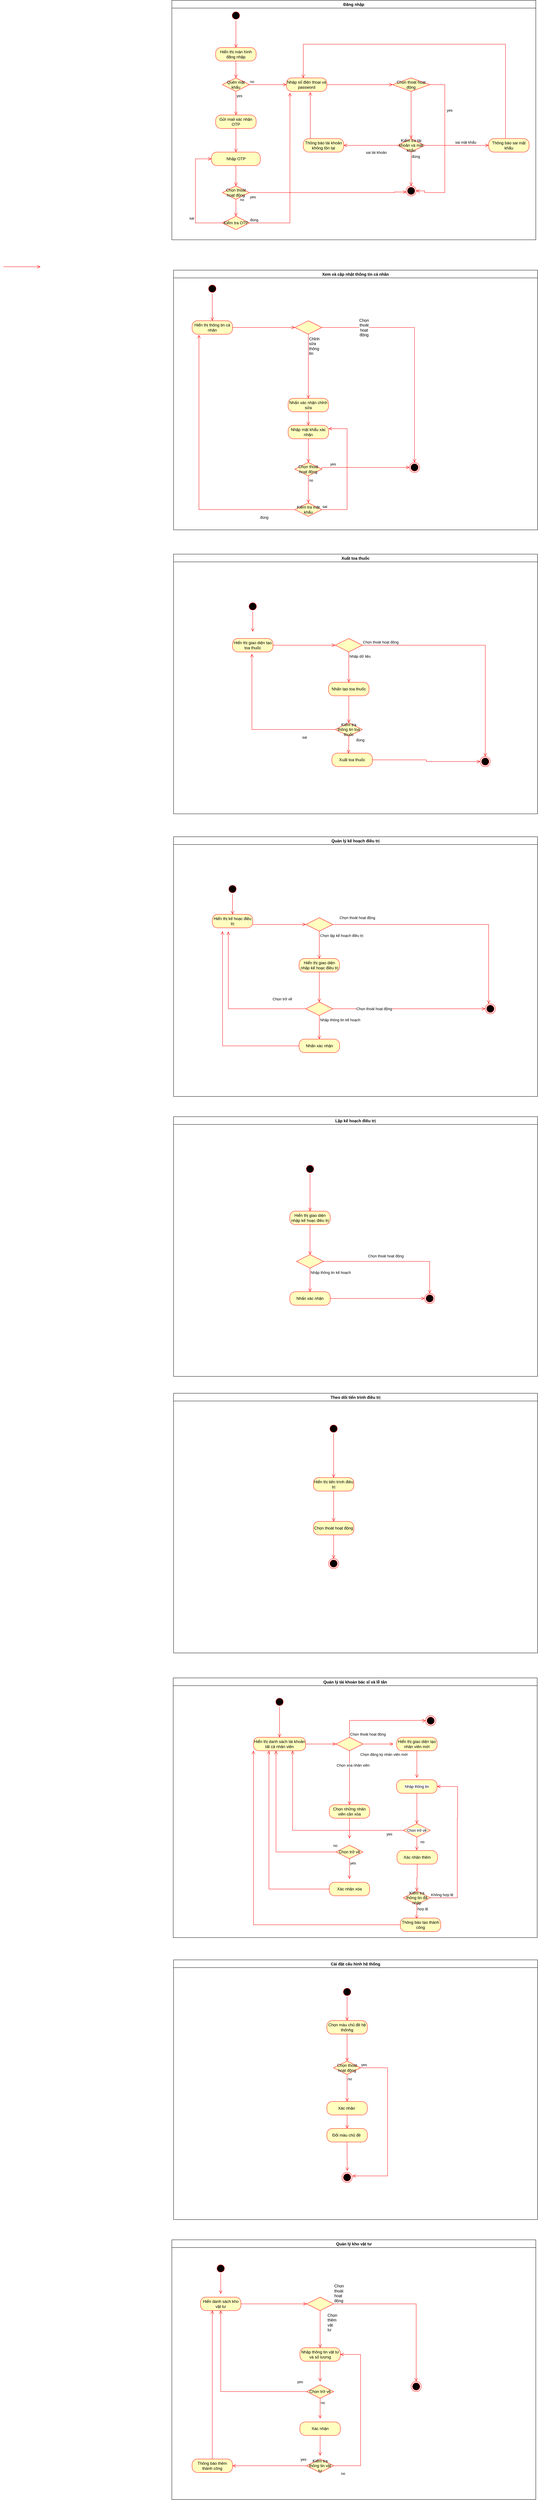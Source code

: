 <mxfile version="24.2.3" type="device">
  <diagram name="Page-1" id="e7e014a7-5840-1c2e-5031-d8a46d1fe8dd">
    <mxGraphModel dx="2782" dy="653" grid="1" gridSize="10" guides="1" tooltips="1" connect="1" arrows="1" fold="1" page="1" pageScale="1" pageWidth="1169" pageHeight="826" background="none" math="0" shadow="0">
      <root>
        <mxCell id="0" />
        <mxCell id="1" parent="0" />
        <mxCell id="_aBr4TCBCloAZOguEiub-41" value="" style="ellipse;html=1;shape=startState;fillColor=#000000;strokeColor=#ff0000;" parent="1" vertex="1">
          <mxGeometry x="215" y="40" width="30" height="30" as="geometry" />
        </mxCell>
        <mxCell id="_aBr4TCBCloAZOguEiub-42" value="" style="edgeStyle=orthogonalEdgeStyle;html=1;verticalAlign=bottom;endArrow=open;endSize=8;strokeColor=#ff0000;rounded=0;entryX=0.5;entryY=0;entryDx=0;entryDy=0;" parent="1" source="_aBr4TCBCloAZOguEiub-41" target="_aBr4TCBCloAZOguEiub-43" edge="1">
          <mxGeometry relative="1" as="geometry">
            <mxPoint x="235" y="130" as="targetPoint" />
          </mxGeometry>
        </mxCell>
        <mxCell id="_aBr4TCBCloAZOguEiub-43" value="Hiển thị màn hình đăng nhập" style="rounded=1;whiteSpace=wrap;html=1;arcSize=40;fontColor=#000000;fillColor=#ffffc0;strokeColor=#ff0000;" parent="1" vertex="1">
          <mxGeometry x="170" y="150" width="120" height="40" as="geometry" />
        </mxCell>
        <mxCell id="_aBr4TCBCloAZOguEiub-44" value="" style="edgeStyle=orthogonalEdgeStyle;html=1;verticalAlign=bottom;endArrow=open;endSize=8;strokeColor=#ff0000;rounded=0;entryX=0.5;entryY=0;entryDx=0;entryDy=0;" parent="1" source="_aBr4TCBCloAZOguEiub-43" target="_aBr4TCBCloAZOguEiub-47" edge="1">
          <mxGeometry relative="1" as="geometry">
            <mxPoint x="235" y="230" as="targetPoint" />
            <Array as="points">
              <mxPoint x="230" y="200" />
              <mxPoint x="230" y="200" />
            </Array>
          </mxGeometry>
        </mxCell>
        <mxCell id="_aBr4TCBCloAZOguEiub-47" value="Quên mật khẩu" style="rhombus;whiteSpace=wrap;html=1;fontColor=#000000;fillColor=#ffffc0;strokeColor=#ff0000;" parent="1" vertex="1">
          <mxGeometry x="190" y="240" width="80" height="40" as="geometry" />
        </mxCell>
        <mxCell id="_aBr4TCBCloAZOguEiub-48" value="no" style="edgeStyle=orthogonalEdgeStyle;html=1;align=left;verticalAlign=bottom;endArrow=open;endSize=8;strokeColor=#ff0000;rounded=0;entryX=0;entryY=0.5;entryDx=0;entryDy=0;" parent="1" source="_aBr4TCBCloAZOguEiub-47" target="_aBr4TCBCloAZOguEiub-50" edge="1">
          <mxGeometry x="-1" relative="1" as="geometry">
            <mxPoint x="540" y="140" as="targetPoint" />
          </mxGeometry>
        </mxCell>
        <mxCell id="_aBr4TCBCloAZOguEiub-49" value="yes" style="edgeStyle=orthogonalEdgeStyle;html=1;align=left;verticalAlign=top;endArrow=open;endSize=8;strokeColor=#ff0000;rounded=0;entryX=0.5;entryY=0;entryDx=0;entryDy=0;" parent="1" source="_aBr4TCBCloAZOguEiub-47" target="_aBr4TCBCloAZOguEiub-67" edge="1">
          <mxGeometry x="-1" relative="1" as="geometry">
            <mxPoint x="270" y="340" as="targetPoint" />
            <Array as="points">
              <mxPoint x="230" y="290" />
              <mxPoint x="230" y="290" />
            </Array>
          </mxGeometry>
        </mxCell>
        <mxCell id="_aBr4TCBCloAZOguEiub-50" value="Nhập số điện thoại và password" style="rounded=1;whiteSpace=wrap;html=1;arcSize=40;fontColor=#000000;fillColor=#ffffc0;strokeColor=#ff0000;" parent="1" vertex="1">
          <mxGeometry x="380" y="240" width="120" height="40" as="geometry" />
        </mxCell>
        <mxCell id="_aBr4TCBCloAZOguEiub-51" value="" style="edgeStyle=orthogonalEdgeStyle;html=1;verticalAlign=bottom;endArrow=open;endSize=8;strokeColor=#ff0000;rounded=0;entryX=0;entryY=0.5;entryDx=0;entryDy=0;" parent="1" source="_aBr4TCBCloAZOguEiub-50" target="DX3LvvkgT67JNisJFuMu-24" edge="1">
          <mxGeometry relative="1" as="geometry">
            <mxPoint x="739.24" y="270" as="targetPoint" />
            <Array as="points">
              <mxPoint x="670" y="260" />
              <mxPoint x="670" y="260" />
            </Array>
          </mxGeometry>
        </mxCell>
        <mxCell id="_aBr4TCBCloAZOguEiub-54" value="Kiểm tra tài khoản và mật khẩu" style="rhombus;whiteSpace=wrap;html=1;fontColor=#000000;fillColor=#ffffc0;strokeColor=#ff0000;" parent="1" vertex="1">
          <mxGeometry x="710" y="420" width="80" height="40" as="geometry" />
        </mxCell>
        <mxCell id="_aBr4TCBCloAZOguEiub-56" value="đúng" style="edgeStyle=orthogonalEdgeStyle;html=1;align=left;verticalAlign=top;endArrow=open;endSize=8;strokeColor=#ff0000;rounded=0;entryX=0.5;entryY=0;entryDx=0;entryDy=0;" parent="1" source="_aBr4TCBCloAZOguEiub-54" target="_aBr4TCBCloAZOguEiub-57" edge="1">
          <mxGeometry x="-1" relative="1" as="geometry">
            <mxPoint x="945" y="530" as="targetPoint" />
          </mxGeometry>
        </mxCell>
        <mxCell id="_aBr4TCBCloAZOguEiub-57" value="" style="ellipse;html=1;shape=endState;fillColor=#000000;strokeColor=#ff0000;" parent="1" vertex="1">
          <mxGeometry x="735" y="560" width="30" height="30" as="geometry" />
        </mxCell>
        <mxCell id="_aBr4TCBCloAZOguEiub-58" value="Thông báo sai mật khẩu" style="rounded=1;whiteSpace=wrap;html=1;arcSize=40;fontColor=#000000;fillColor=#ffffc0;strokeColor=#ff0000;" parent="1" vertex="1">
          <mxGeometry x="980" y="420" width="120" height="40" as="geometry" />
        </mxCell>
        <mxCell id="_aBr4TCBCloAZOguEiub-59" value="" style="edgeStyle=orthogonalEdgeStyle;html=1;verticalAlign=bottom;endArrow=open;endSize=8;strokeColor=#ff0000;rounded=0;exitX=0.5;exitY=0;exitDx=0;exitDy=0;" parent="1" source="_aBr4TCBCloAZOguEiub-58" edge="1">
          <mxGeometry relative="1" as="geometry">
            <mxPoint x="430" y="240" as="targetPoint" />
            <mxPoint x="970" y="420" as="sourcePoint" />
            <Array as="points">
              <mxPoint x="1030" y="420" />
              <mxPoint x="1030" y="140" />
              <mxPoint x="430" y="140" />
            </Array>
          </mxGeometry>
        </mxCell>
        <mxCell id="_aBr4TCBCloAZOguEiub-60" value="Thông báo tài khoản không tồn tại" style="rounded=1;whiteSpace=wrap;html=1;arcSize=40;fontColor=#000000;fillColor=#ffffc0;strokeColor=#ff0000;" parent="1" vertex="1">
          <mxGeometry x="430" y="420" width="120" height="40" as="geometry" />
        </mxCell>
        <mxCell id="_aBr4TCBCloAZOguEiub-61" value="" style="edgeStyle=orthogonalEdgeStyle;html=1;verticalAlign=bottom;endArrow=open;endSize=8;strokeColor=#ff0000;rounded=0;exitX=0.5;exitY=0;exitDx=0;exitDy=0;entryX=0.59;entryY=1.056;entryDx=0;entryDy=0;entryPerimeter=0;" parent="1" source="_aBr4TCBCloAZOguEiub-60" target="_aBr4TCBCloAZOguEiub-50" edge="1">
          <mxGeometry relative="1" as="geometry">
            <mxPoint x="450" y="320" as="targetPoint" />
            <mxPoint x="480" y="390" as="sourcePoint" />
            <Array as="points">
              <mxPoint x="451" y="420" />
            </Array>
          </mxGeometry>
        </mxCell>
        <mxCell id="_aBr4TCBCloAZOguEiub-64" value="sai tài khoản" style="edgeStyle=orthogonalEdgeStyle;html=1;align=left;verticalAlign=bottom;endArrow=open;endSize=8;strokeColor=#ff0000;rounded=0;fillColor=none;exitX=0;exitY=0.5;exitDx=0;exitDy=0;" parent="1" source="_aBr4TCBCloAZOguEiub-54" edge="1">
          <mxGeometry x="0.2" y="30" relative="1" as="geometry">
            <mxPoint x="550" y="440" as="targetPoint" />
            <mxPoint x="129.5" y="410" as="sourcePoint" />
            <mxPoint as="offset" />
            <Array as="points">
              <mxPoint x="550" y="440" />
            </Array>
          </mxGeometry>
        </mxCell>
        <mxCell id="_aBr4TCBCloAZOguEiub-67" value="Gửi mail xác nhận OTP" style="rounded=1;whiteSpace=wrap;html=1;arcSize=40;fontColor=#000000;fillColor=#ffffc0;strokeColor=#ff0000;" parent="1" vertex="1">
          <mxGeometry x="170" y="350" width="120" height="40" as="geometry" />
        </mxCell>
        <mxCell id="_aBr4TCBCloAZOguEiub-68" value="" style="edgeStyle=orthogonalEdgeStyle;html=1;verticalAlign=bottom;endArrow=open;endSize=8;strokeColor=#ff0000;rounded=0;entryX=0.5;entryY=0;entryDx=0;entryDy=0;" parent="1" source="_aBr4TCBCloAZOguEiub-67" target="_aBr4TCBCloAZOguEiub-82" edge="1">
          <mxGeometry relative="1" as="geometry">
            <mxPoint x="255" y="460" as="targetPoint" />
            <Array as="points" />
          </mxGeometry>
        </mxCell>
        <mxCell id="_aBr4TCBCloAZOguEiub-75" value="Kiểm tra OTP" style="rhombus;whiteSpace=wrap;html=1;fontColor=#000000;fillColor=#ffffc0;strokeColor=#ff0000;" parent="1" vertex="1">
          <mxGeometry x="190" y="650" width="80" height="40" as="geometry" />
        </mxCell>
        <mxCell id="_aBr4TCBCloAZOguEiub-76" value="đúng" style="edgeStyle=orthogonalEdgeStyle;html=1;align=left;verticalAlign=bottom;endArrow=open;endSize=8;strokeColor=#ff0000;rounded=0;entryX=0.087;entryY=1.11;entryDx=0;entryDy=0;entryPerimeter=0;" parent="1" source="_aBr4TCBCloAZOguEiub-75" target="_aBr4TCBCloAZOguEiub-50" edge="1">
          <mxGeometry x="-1" relative="1" as="geometry">
            <mxPoint x="410" y="560" as="targetPoint" />
          </mxGeometry>
        </mxCell>
        <mxCell id="_aBr4TCBCloAZOguEiub-77" value="sai" style="edgeStyle=orthogonalEdgeStyle;html=1;align=left;verticalAlign=top;endArrow=open;endSize=8;strokeColor=#ff0000;rounded=0;entryX=0;entryY=0.5;entryDx=0;entryDy=0;" parent="1" source="_aBr4TCBCloAZOguEiub-75" target="_aBr4TCBCloAZOguEiub-82" edge="1">
          <mxGeometry x="-0.2" y="28" relative="1" as="geometry">
            <mxPoint x="180" y="540" as="targetPoint" />
            <Array as="points">
              <mxPoint x="110" y="670" />
              <mxPoint x="110" y="480" />
            </Array>
            <mxPoint x="8" y="20" as="offset" />
          </mxGeometry>
        </mxCell>
        <mxCell id="_aBr4TCBCloAZOguEiub-81" value="sai mật khẩu" style="edgeStyle=orthogonalEdgeStyle;html=1;align=left;verticalAlign=bottom;endArrow=open;endSize=8;strokeColor=#ff0000;rounded=0;fillColor=none;exitX=1;exitY=0.5;exitDx=0;exitDy=0;entryX=0;entryY=0.5;entryDx=0;entryDy=0;" parent="1" source="_aBr4TCBCloAZOguEiub-54" target="_aBr4TCBCloAZOguEiub-58" edge="1">
          <mxGeometry x="-0.067" relative="1" as="geometry">
            <mxPoint x="770" y="490" as="targetPoint" />
            <mxPoint x="865" y="490" as="sourcePoint" />
            <mxPoint as="offset" />
            <Array as="points" />
          </mxGeometry>
        </mxCell>
        <mxCell id="_aBr4TCBCloAZOguEiub-82" value="Nhập OTP" style="rounded=1;whiteSpace=wrap;html=1;arcSize=40;fontColor=#000000;fillColor=#ffffc0;strokeColor=#ff0000;" parent="1" vertex="1">
          <mxGeometry x="157.5" y="460" width="145" height="40" as="geometry" />
        </mxCell>
        <mxCell id="_aBr4TCBCloAZOguEiub-83" value="" style="edgeStyle=orthogonalEdgeStyle;html=1;verticalAlign=bottom;endArrow=open;endSize=8;strokeColor=#ff0000;rounded=0;entryX=0.5;entryY=0;entryDx=0;entryDy=0;" parent="1" source="_aBr4TCBCloAZOguEiub-82" target="_aBr4TCBCloAZOguEiub-85" edge="1">
          <mxGeometry relative="1" as="geometry">
            <mxPoint x="330" y="520" as="targetPoint" />
            <Array as="points">
              <mxPoint x="230" y="530" />
              <mxPoint x="230" y="530" />
            </Array>
          </mxGeometry>
        </mxCell>
        <mxCell id="_aBr4TCBCloAZOguEiub-85" value="Chọn thoát hoạt động" style="rhombus;whiteSpace=wrap;html=1;fontColor=#000000;fillColor=#ffffc0;strokeColor=#ff0000;" parent="1" vertex="1">
          <mxGeometry x="190" y="560" width="80" height="40" as="geometry" />
        </mxCell>
        <mxCell id="_aBr4TCBCloAZOguEiub-86" value="no" style="edgeStyle=orthogonalEdgeStyle;html=1;align=left;verticalAlign=bottom;endArrow=open;endSize=8;strokeColor=#ff0000;rounded=0;entryX=0.5;entryY=0;entryDx=0;entryDy=0;" parent="1" source="_aBr4TCBCloAZOguEiub-85" target="_aBr4TCBCloAZOguEiub-75" edge="1">
          <mxGeometry x="-0.602" y="10" relative="1" as="geometry">
            <mxPoint x="510" y="770" as="targetPoint" />
            <Array as="points">
              <mxPoint x="230" y="600" />
              <mxPoint x="230" y="600" />
            </Array>
            <mxPoint as="offset" />
          </mxGeometry>
        </mxCell>
        <mxCell id="_aBr4TCBCloAZOguEiub-87" value="yes" style="edgeStyle=orthogonalEdgeStyle;html=1;align=left;verticalAlign=top;endArrow=open;endSize=8;strokeColor=#ff0000;rounded=0;entryX=0.03;entryY=0.611;entryDx=0;entryDy=0;entryPerimeter=0;" parent="1" source="_aBr4TCBCloAZOguEiub-85" target="_aBr4TCBCloAZOguEiub-57" edge="1">
          <mxGeometry x="-1" relative="1" as="geometry">
            <mxPoint x="690" y="690" as="targetPoint" />
            <Array as="points">
              <mxPoint x="700" y="580" />
              <mxPoint x="700" y="578" />
            </Array>
          </mxGeometry>
        </mxCell>
        <mxCell id="DX3LvvkgT67JNisJFuMu-24" value="Chọn thoát hoạt động" style="rhombus;whiteSpace=wrap;html=1;fontColor=#000000;fillColor=#ffffc0;strokeColor=#ff0000;" parent="1" vertex="1">
          <mxGeometry x="695" y="240" width="110" height="40" as="geometry" />
        </mxCell>
        <mxCell id="DX3LvvkgT67JNisJFuMu-32" value="" style="edgeStyle=orthogonalEdgeStyle;html=1;verticalAlign=bottom;endArrow=open;endSize=8;strokeColor=#ff0000;rounded=0;" parent="1" edge="1">
          <mxGeometry relative="1" as="geometry">
            <mxPoint x="-350" y="800" as="targetPoint" />
            <mxPoint x="-460" y="800" as="sourcePoint" />
            <Array as="points">
              <mxPoint x="-384.53" y="800" />
            </Array>
          </mxGeometry>
        </mxCell>
        <mxCell id="DX3LvvkgT67JNisJFuMu-33" value="" style="edgeStyle=orthogonalEdgeStyle;html=1;verticalAlign=bottom;endArrow=open;endSize=8;strokeColor=#ff0000;rounded=0;exitX=1;exitY=0.5;exitDx=0;exitDy=0;entryX=1;entryY=0.5;entryDx=0;entryDy=0;" parent="1" source="DX3LvvkgT67JNisJFuMu-24" target="_aBr4TCBCloAZOguEiub-57" edge="1">
          <mxGeometry relative="1" as="geometry">
            <mxPoint x="790" y="660" as="targetPoint" />
            <mxPoint x="810" y="289" as="sourcePoint" />
            <Array as="points">
              <mxPoint x="850" y="260" />
              <mxPoint x="850" y="580" />
              <mxPoint x="790" y="580" />
              <mxPoint x="790" y="575" />
            </Array>
          </mxGeometry>
        </mxCell>
        <mxCell id="DX3LvvkgT67JNisJFuMu-34" value="yes" style="edgeLabel;html=1;align=center;verticalAlign=middle;resizable=0;points=[];" parent="DX3LvvkgT67JNisJFuMu-33" vertex="1" connectable="0">
          <mxGeometry x="-0.431" relative="1" as="geometry">
            <mxPoint x="14" y="-9" as="offset" />
          </mxGeometry>
        </mxCell>
        <mxCell id="DX3LvvkgT67JNisJFuMu-36" value="" style="edgeStyle=orthogonalEdgeStyle;html=1;verticalAlign=bottom;endArrow=open;endSize=8;strokeColor=#ff0000;rounded=0;exitX=0.5;exitY=1;exitDx=0;exitDy=0;entryX=0.5;entryY=0;entryDx=0;entryDy=0;" parent="1" source="DX3LvvkgT67JNisJFuMu-24" target="_aBr4TCBCloAZOguEiub-54" edge="1">
          <mxGeometry relative="1" as="geometry">
            <mxPoint x="790" y="360" as="targetPoint" />
            <mxPoint x="680" y="360" as="sourcePoint" />
            <Array as="points">
              <mxPoint x="750" y="310" />
            </Array>
          </mxGeometry>
        </mxCell>
        <mxCell id="DX3LvvkgT67JNisJFuMu-38" value="Đăng nhập" style="swimlane;" parent="1" vertex="1">
          <mxGeometry x="40" y="10" width="1080" height="710" as="geometry" />
        </mxCell>
        <mxCell id="DX3LvvkgT67JNisJFuMu-40" value="Xem và cập nhật thông tin cá nhân" style="swimlane;" parent="1" vertex="1">
          <mxGeometry x="45" y="810" width="1080" height="770" as="geometry" />
        </mxCell>
        <mxCell id="DX3LvvkgT67JNisJFuMu-43" value="" style="ellipse;html=1;shape=startState;fillColor=#000000;strokeColor=#ff0000;" parent="DX3LvvkgT67JNisJFuMu-40" vertex="1">
          <mxGeometry x="100" y="40" width="30" height="30" as="geometry" />
        </mxCell>
        <mxCell id="DX3LvvkgT67JNisJFuMu-44" value="" style="edgeStyle=orthogonalEdgeStyle;html=1;verticalAlign=bottom;endArrow=open;endSize=8;strokeColor=#ff0000;rounded=0;entryX=0.5;entryY=0;entryDx=0;entryDy=0;" parent="DX3LvvkgT67JNisJFuMu-40" source="DX3LvvkgT67JNisJFuMu-43" target="DX3LvvkgT67JNisJFuMu-46" edge="1">
          <mxGeometry relative="1" as="geometry">
            <mxPoint x="115" y="130" as="targetPoint" />
          </mxGeometry>
        </mxCell>
        <mxCell id="DX3LvvkgT67JNisJFuMu-45" value="" style="ellipse;html=1;shape=endState;fillColor=#000000;strokeColor=#ff0000;" parent="DX3LvvkgT67JNisJFuMu-40" vertex="1">
          <mxGeometry x="700" y="570" width="30" height="30" as="geometry" />
        </mxCell>
        <mxCell id="DX3LvvkgT67JNisJFuMu-46" value="Hiển thị thông tin cá nhân" style="rounded=1;whiteSpace=wrap;html=1;arcSize=40;fontColor=#000000;fillColor=#ffffc0;strokeColor=#ff0000;" parent="DX3LvvkgT67JNisJFuMu-40" vertex="1">
          <mxGeometry x="55" y="150" width="120" height="40" as="geometry" />
        </mxCell>
        <mxCell id="DX3LvvkgT67JNisJFuMu-47" value="" style="edgeStyle=orthogonalEdgeStyle;html=1;verticalAlign=bottom;endArrow=open;endSize=8;strokeColor=#ff0000;rounded=0;entryX=0;entryY=0.5;entryDx=0;entryDy=0;" parent="DX3LvvkgT67JNisJFuMu-40" source="DX3LvvkgT67JNisJFuMu-46" target="DX3LvvkgT67JNisJFuMu-58" edge="1">
          <mxGeometry relative="1" as="geometry">
            <mxPoint x="115" y="250" as="targetPoint" />
          </mxGeometry>
        </mxCell>
        <mxCell id="DX3LvvkgT67JNisJFuMu-51" value="Nhấn xác nhận chỉnh sửa" style="rounded=1;whiteSpace=wrap;html=1;arcSize=40;fontColor=#000000;fillColor=#ffffc0;strokeColor=#ff0000;" parent="DX3LvvkgT67JNisJFuMu-40" vertex="1">
          <mxGeometry x="340" y="380" width="120" height="40" as="geometry" />
        </mxCell>
        <mxCell id="DX3LvvkgT67JNisJFuMu-52" value="" style="edgeStyle=orthogonalEdgeStyle;html=1;verticalAlign=bottom;endArrow=open;endSize=8;strokeColor=#ff0000;rounded=0;entryX=0.5;entryY=0;entryDx=0;entryDy=0;" parent="DX3LvvkgT67JNisJFuMu-40" source="DX3LvvkgT67JNisJFuMu-51" target="DX3LvvkgT67JNisJFuMu-53" edge="1">
          <mxGeometry relative="1" as="geometry">
            <mxPoint x="435" y="440" as="targetPoint" />
            <Array as="points" />
          </mxGeometry>
        </mxCell>
        <mxCell id="DX3LvvkgT67JNisJFuMu-53" value="Nhập mật khẩu xác nhận" style="rounded=1;whiteSpace=wrap;html=1;arcSize=40;fontColor=#000000;fillColor=#ffffc0;strokeColor=#ff0000;" parent="DX3LvvkgT67JNisJFuMu-40" vertex="1">
          <mxGeometry x="340" y="460" width="120" height="40" as="geometry" />
        </mxCell>
        <mxCell id="DX3LvvkgT67JNisJFuMu-54" value="" style="edgeStyle=orthogonalEdgeStyle;html=1;verticalAlign=bottom;endArrow=open;endSize=8;strokeColor=#ff0000;rounded=0;entryX=0.5;entryY=0;entryDx=0;entryDy=0;" parent="DX3LvvkgT67JNisJFuMu-40" source="DX3LvvkgT67JNisJFuMu-53" target="DX3LvvkgT67JNisJFuMu-61" edge="1">
          <mxGeometry relative="1" as="geometry">
            <mxPoint x="400" y="530" as="targetPoint" />
          </mxGeometry>
        </mxCell>
        <mxCell id="DX3LvvkgT67JNisJFuMu-55" value="Kiểm tra mật khẩu" style="rhombus;whiteSpace=wrap;html=1;fontColor=#000000;fillColor=#ffffc0;strokeColor=#ff0000;" parent="DX3LvvkgT67JNisJFuMu-40" vertex="1">
          <mxGeometry x="360" y="690" width="80" height="40" as="geometry" />
        </mxCell>
        <mxCell id="DX3LvvkgT67JNisJFuMu-56" value="sai" style="edgeStyle=orthogonalEdgeStyle;html=1;align=left;verticalAlign=bottom;endArrow=open;endSize=8;strokeColor=#ff0000;rounded=0;entryX=1;entryY=0.25;entryDx=0;entryDy=0;" parent="DX3LvvkgT67JNisJFuMu-40" source="DX3LvvkgT67JNisJFuMu-55" target="DX3LvvkgT67JNisJFuMu-53" edge="1">
          <mxGeometry x="-1" relative="1" as="geometry">
            <mxPoint x="540" y="510" as="targetPoint" />
            <Array as="points">
              <mxPoint x="515" y="710" />
              <mxPoint x="515" y="470" />
            </Array>
          </mxGeometry>
        </mxCell>
        <mxCell id="DX3LvvkgT67JNisJFuMu-57" value="đúng" style="edgeStyle=orthogonalEdgeStyle;html=1;align=left;verticalAlign=top;endArrow=open;endSize=8;strokeColor=#ff0000;rounded=0;entryX=0.17;entryY=1.054;entryDx=0;entryDy=0;entryPerimeter=0;" parent="DX3LvvkgT67JNisJFuMu-40" source="DX3LvvkgT67JNisJFuMu-55" target="DX3LvvkgT67JNisJFuMu-46" edge="1">
          <mxGeometry x="-0.737" y="10" relative="1" as="geometry">
            <mxPoint x="75" y="630" as="targetPoint" />
            <mxPoint as="offset" />
          </mxGeometry>
        </mxCell>
        <mxCell id="DX3LvvkgT67JNisJFuMu-58" value="" style="rhombus;whiteSpace=wrap;html=1;fontColor=#000000;fillColor=#ffffc0;strokeColor=#ff0000;" parent="DX3LvvkgT67JNisJFuMu-40" vertex="1">
          <mxGeometry x="360" y="150" width="80" height="40" as="geometry" />
        </mxCell>
        <mxCell id="DX3LvvkgT67JNisJFuMu-59" value="" style="edgeStyle=orthogonalEdgeStyle;html=1;align=left;verticalAlign=bottom;endArrow=open;endSize=8;strokeColor=#ff0000;rounded=0;entryX=0.5;entryY=0;entryDx=0;entryDy=0;" parent="DX3LvvkgT67JNisJFuMu-40" source="DX3LvvkgT67JNisJFuMu-58" target="DX3LvvkgT67JNisJFuMu-45" edge="1">
          <mxGeometry x="-0.867" y="10" relative="1" as="geometry">
            <mxPoint x="540" y="170" as="targetPoint" />
            <mxPoint as="offset" />
          </mxGeometry>
        </mxCell>
        <mxCell id="DX3LvvkgT67JNisJFuMu-74" value="&lt;span style=&quot;font-size: 12px; text-wrap: wrap; background-color: rgb(251, 251, 251);&quot;&gt;Chọn thoát hoạt động&lt;/span&gt;" style="edgeLabel;html=1;align=center;verticalAlign=middle;resizable=0;points=[];" parent="DX3LvvkgT67JNisJFuMu-59" vertex="1" connectable="0">
          <mxGeometry x="-0.751" relative="1" as="geometry">
            <mxPoint x="41" as="offset" />
          </mxGeometry>
        </mxCell>
        <mxCell id="DX3LvvkgT67JNisJFuMu-60" value="&lt;span style=&quot;font-size: 12px; text-align: center; text-wrap: wrap; background-color: rgb(251, 251, 251);&quot;&gt;Chỉnh sửa thông tin&lt;/span&gt;" style="edgeStyle=orthogonalEdgeStyle;html=1;align=left;verticalAlign=top;endArrow=open;endSize=8;strokeColor=#ff0000;rounded=0;entryX=0.5;entryY=0;entryDx=0;entryDy=0;" parent="DX3LvvkgT67JNisJFuMu-40" source="DX3LvvkgT67JNisJFuMu-58" target="DX3LvvkgT67JNisJFuMu-51" edge="1">
          <mxGeometry x="-1" relative="1" as="geometry">
            <mxPoint x="400" y="250" as="targetPoint" />
            <Array as="points" />
          </mxGeometry>
        </mxCell>
        <mxCell id="DX3LvvkgT67JNisJFuMu-61" value="Chọn thoát hoạt động" style="rhombus;whiteSpace=wrap;html=1;fontColor=#000000;fillColor=#ffffc0;strokeColor=#ff0000;" parent="DX3LvvkgT67JNisJFuMu-40" vertex="1">
          <mxGeometry x="360" y="570" width="80" height="40" as="geometry" />
        </mxCell>
        <mxCell id="DX3LvvkgT67JNisJFuMu-62" value="no" style="edgeStyle=orthogonalEdgeStyle;html=1;align=left;verticalAlign=top;endArrow=open;endSize=8;strokeColor=#ff0000;rounded=0;entryX=0.5;entryY=0;entryDx=0;entryDy=0;" parent="DX3LvvkgT67JNisJFuMu-40" source="DX3LvvkgT67JNisJFuMu-61" target="DX3LvvkgT67JNisJFuMu-55" edge="1">
          <mxGeometry x="-1" relative="1" as="geometry">
            <mxPoint x="400" y="660" as="targetPoint" />
            <Array as="points" />
          </mxGeometry>
        </mxCell>
        <mxCell id="DX3LvvkgT67JNisJFuMu-63" value="" style="edgeStyle=orthogonalEdgeStyle;html=1;verticalAlign=bottom;endArrow=open;endSize=8;strokeColor=#ff0000;rounded=0;exitX=1;exitY=0.5;exitDx=0;exitDy=0;" parent="DX3LvvkgT67JNisJFuMu-40" source="DX3LvvkgT67JNisJFuMu-61" edge="1">
          <mxGeometry relative="1" as="geometry">
            <mxPoint x="700" y="585" as="targetPoint" />
            <mxPoint x="475" y="579.67" as="sourcePoint" />
            <Array as="points">
              <mxPoint x="440" y="585" />
            </Array>
          </mxGeometry>
        </mxCell>
        <mxCell id="DX3LvvkgT67JNisJFuMu-64" value="yes" style="edgeLabel;html=1;align=center;verticalAlign=middle;resizable=0;points=[];" parent="DX3LvvkgT67JNisJFuMu-63" vertex="1" connectable="0">
          <mxGeometry x="-0.743" y="-2" relative="1" as="geometry">
            <mxPoint x="4" y="-12" as="offset" />
          </mxGeometry>
        </mxCell>
        <mxCell id="DX3LvvkgT67JNisJFuMu-42" value="Xuất toa thuốc" style="swimlane;" parent="1" vertex="1">
          <mxGeometry x="45" y="1652" width="1080" height="770" as="geometry" />
        </mxCell>
        <mxCell id="DX3LvvkgT67JNisJFuMu-67" value="" style="ellipse;html=1;shape=startState;fillColor=#000000;strokeColor=#ff0000;" parent="DX3LvvkgT67JNisJFuMu-42" vertex="1">
          <mxGeometry x="220" y="140" width="30" height="30" as="geometry" />
        </mxCell>
        <mxCell id="DX3LvvkgT67JNisJFuMu-68" value="" style="edgeStyle=orthogonalEdgeStyle;html=1;verticalAlign=bottom;endArrow=open;endSize=8;strokeColor=#ff0000;rounded=0;" parent="DX3LvvkgT67JNisJFuMu-42" source="DX3LvvkgT67JNisJFuMu-67" edge="1">
          <mxGeometry relative="1" as="geometry">
            <mxPoint x="235" y="230" as="targetPoint" />
          </mxGeometry>
        </mxCell>
        <mxCell id="DX3LvvkgT67JNisJFuMu-69" value="" style="ellipse;html=1;shape=endState;fillColor=#000000;strokeColor=#ff0000;" parent="DX3LvvkgT67JNisJFuMu-42" vertex="1">
          <mxGeometry x="910" y="600" width="30" height="30" as="geometry" />
        </mxCell>
        <mxCell id="DX3LvvkgT67JNisJFuMu-70" value="Hiển thị giao diện tạo toa thuốc" style="rounded=1;whiteSpace=wrap;html=1;arcSize=40;fontColor=#000000;fillColor=#ffffc0;strokeColor=#ff0000;" parent="DX3LvvkgT67JNisJFuMu-42" vertex="1">
          <mxGeometry x="175" y="250" width="120" height="40" as="geometry" />
        </mxCell>
        <mxCell id="DX3LvvkgT67JNisJFuMu-71" value="" style="edgeStyle=orthogonalEdgeStyle;html=1;verticalAlign=bottom;endArrow=open;endSize=8;strokeColor=#ff0000;rounded=0;entryX=0;entryY=0.5;entryDx=0;entryDy=0;" parent="DX3LvvkgT67JNisJFuMu-42" source="DX3LvvkgT67JNisJFuMu-70" target="DX3LvvkgT67JNisJFuMu-75" edge="1">
          <mxGeometry relative="1" as="geometry">
            <mxPoint x="235" y="340" as="targetPoint" />
          </mxGeometry>
        </mxCell>
        <mxCell id="DX3LvvkgT67JNisJFuMu-75" value="" style="rhombus;whiteSpace=wrap;html=1;fontColor=#000000;fillColor=#ffffc0;strokeColor=#ff0000;" parent="DX3LvvkgT67JNisJFuMu-42" vertex="1">
          <mxGeometry x="480" y="250" width="80" height="40" as="geometry" />
        </mxCell>
        <mxCell id="DX3LvvkgT67JNisJFuMu-76" value="Chọn thoát hoạt động" style="edgeStyle=orthogonalEdgeStyle;html=1;align=left;verticalAlign=bottom;endArrow=open;endSize=8;strokeColor=#ff0000;rounded=0;entryX=0.5;entryY=0;entryDx=0;entryDy=0;" parent="DX3LvvkgT67JNisJFuMu-42" source="DX3LvvkgT67JNisJFuMu-75" target="DX3LvvkgT67JNisJFuMu-69" edge="1">
          <mxGeometry x="-1" relative="1" as="geometry">
            <mxPoint x="920" y="270" as="targetPoint" />
          </mxGeometry>
        </mxCell>
        <mxCell id="DX3LvvkgT67JNisJFuMu-77" value="Nhập dữ liệu" style="edgeStyle=orthogonalEdgeStyle;html=1;align=left;verticalAlign=top;endArrow=open;endSize=8;strokeColor=#ff0000;rounded=0;entryX=0.5;entryY=0;entryDx=0;entryDy=0;" parent="DX3LvvkgT67JNisJFuMu-42" source="DX3LvvkgT67JNisJFuMu-75" target="DX3LvvkgT67JNisJFuMu-79" edge="1">
          <mxGeometry x="-1" relative="1" as="geometry">
            <mxPoint x="520" y="350" as="targetPoint" />
          </mxGeometry>
        </mxCell>
        <mxCell id="DX3LvvkgT67JNisJFuMu-79" value="Nhấn tạo toa thuốc" style="rounded=1;whiteSpace=wrap;html=1;arcSize=40;fontColor=#000000;fillColor=#ffffc0;strokeColor=#ff0000;" parent="DX3LvvkgT67JNisJFuMu-42" vertex="1">
          <mxGeometry x="460" y="380" width="120" height="40" as="geometry" />
        </mxCell>
        <mxCell id="DX3LvvkgT67JNisJFuMu-80" value="" style="edgeStyle=orthogonalEdgeStyle;html=1;verticalAlign=bottom;endArrow=open;endSize=8;strokeColor=#ff0000;rounded=0;entryX=0.5;entryY=0;entryDx=0;entryDy=0;" parent="DX3LvvkgT67JNisJFuMu-42" source="DX3LvvkgT67JNisJFuMu-79" target="DX3LvvkgT67JNisJFuMu-83" edge="1">
          <mxGeometry relative="1" as="geometry">
            <mxPoint x="520" y="480" as="targetPoint" />
          </mxGeometry>
        </mxCell>
        <mxCell id="DX3LvvkgT67JNisJFuMu-81" value="Xuất toa thuốc" style="rounded=1;whiteSpace=wrap;html=1;arcSize=40;fontColor=#000000;fillColor=#ffffc0;strokeColor=#ff0000;" parent="DX3LvvkgT67JNisJFuMu-42" vertex="1">
          <mxGeometry x="470" y="590" width="120" height="40" as="geometry" />
        </mxCell>
        <mxCell id="DX3LvvkgT67JNisJFuMu-82" value="" style="edgeStyle=orthogonalEdgeStyle;html=1;verticalAlign=bottom;endArrow=open;endSize=8;strokeColor=#ff0000;rounded=0;entryX=0;entryY=0.5;entryDx=0;entryDy=0;" parent="DX3LvvkgT67JNisJFuMu-42" source="DX3LvvkgT67JNisJFuMu-81" target="DX3LvvkgT67JNisJFuMu-69" edge="1">
          <mxGeometry relative="1" as="geometry">
            <mxPoint x="760" y="750" as="targetPoint" />
          </mxGeometry>
        </mxCell>
        <mxCell id="DX3LvvkgT67JNisJFuMu-83" value="Kiểm tra thông tin toa thuốc" style="rhombus;whiteSpace=wrap;html=1;fontColor=#000000;fillColor=#ffffc0;strokeColor=#ff0000;" parent="DX3LvvkgT67JNisJFuMu-42" vertex="1">
          <mxGeometry x="480" y="500" width="80" height="40" as="geometry" />
        </mxCell>
        <mxCell id="DX3LvvkgT67JNisJFuMu-84" value="đúng" style="edgeStyle=orthogonalEdgeStyle;html=1;align=left;verticalAlign=bottom;endArrow=open;endSize=8;strokeColor=#ff0000;rounded=0;entryX=0.409;entryY=0.007;entryDx=0;entryDy=0;entryPerimeter=0;" parent="DX3LvvkgT67JNisJFuMu-42" source="DX3LvvkgT67JNisJFuMu-83" target="DX3LvvkgT67JNisJFuMu-81" edge="1">
          <mxGeometry x="-0.218" y="20" relative="1" as="geometry">
            <mxPoint x="660" y="520" as="targetPoint" />
            <mxPoint as="offset" />
          </mxGeometry>
        </mxCell>
        <mxCell id="DX3LvvkgT67JNisJFuMu-85" value="sai" style="edgeStyle=orthogonalEdgeStyle;html=1;align=left;verticalAlign=top;endArrow=open;endSize=8;strokeColor=#ff0000;rounded=0;entryX=0.479;entryY=1.15;entryDx=0;entryDy=0;entryPerimeter=0;" parent="DX3LvvkgT67JNisJFuMu-42" source="DX3LvvkgT67JNisJFuMu-83" target="DX3LvvkgT67JNisJFuMu-70" edge="1">
          <mxGeometry x="-0.576" y="10" relative="1" as="geometry">
            <mxPoint x="520" y="600" as="targetPoint" />
            <mxPoint as="offset" />
          </mxGeometry>
        </mxCell>
        <mxCell id="DX3LvvkgT67JNisJFuMu-86" value="Quản lý kế hoạch điều trị" style="swimlane;" parent="1" vertex="1">
          <mxGeometry x="45" y="2490" width="1080" height="770" as="geometry" />
        </mxCell>
        <mxCell id="DX3LvvkgT67JNisJFuMu-102" value="" style="ellipse;html=1;shape=startState;fillColor=#000000;strokeColor=#ff0000;" parent="DX3LvvkgT67JNisJFuMu-86" vertex="1">
          <mxGeometry x="160" y="140" width="30" height="30" as="geometry" />
        </mxCell>
        <mxCell id="DX3LvvkgT67JNisJFuMu-103" value="" style="edgeStyle=orthogonalEdgeStyle;html=1;verticalAlign=bottom;endArrow=open;endSize=8;strokeColor=#ff0000;rounded=0;" parent="DX3LvvkgT67JNisJFuMu-86" source="DX3LvvkgT67JNisJFuMu-102" edge="1">
          <mxGeometry relative="1" as="geometry">
            <mxPoint x="175" y="230" as="targetPoint" />
          </mxGeometry>
        </mxCell>
        <mxCell id="DX3LvvkgT67JNisJFuMu-104" value="" style="ellipse;html=1;shape=endState;fillColor=#000000;strokeColor=#ff0000;" parent="DX3LvvkgT67JNisJFuMu-86" vertex="1">
          <mxGeometry x="925" y="495" width="30" height="30" as="geometry" />
        </mxCell>
        <mxCell id="DX3LvvkgT67JNisJFuMu-107" value="" style="rhombus;whiteSpace=wrap;html=1;fontColor=#000000;fillColor=#ffffc0;strokeColor=#ff0000;" parent="DX3LvvkgT67JNisJFuMu-86" vertex="1">
          <mxGeometry x="392.5" y="240" width="80" height="40" as="geometry" />
        </mxCell>
        <mxCell id="DX3LvvkgT67JNisJFuMu-109" value="Chọn lập kế hoạch điều trị" style="edgeStyle=orthogonalEdgeStyle;html=1;align=left;verticalAlign=top;endArrow=open;endSize=8;strokeColor=#ff0000;rounded=0;entryX=0.5;entryY=0;entryDx=0;entryDy=0;" parent="DX3LvvkgT67JNisJFuMu-86" source="DX3LvvkgT67JNisJFuMu-107" target="DX3LvvkgT67JNisJFuMu-116" edge="1">
          <mxGeometry x="-1" relative="1" as="geometry">
            <mxPoint x="452.5" y="340" as="targetPoint" />
            <mxPoint as="offset" />
          </mxGeometry>
        </mxCell>
        <mxCell id="DX3LvvkgT67JNisJFuMu-111" value="" style="edgeStyle=orthogonalEdgeStyle;html=1;verticalAlign=bottom;endArrow=open;endSize=8;strokeColor=#ff0000;rounded=0;exitX=1;exitY=0.5;exitDx=0;exitDy=0;" parent="DX3LvvkgT67JNisJFuMu-86" source="DX3LvvkgT67JNisJFuMu-107" edge="1">
          <mxGeometry relative="1" as="geometry">
            <mxPoint x="935" y="495" as="targetPoint" />
            <mxPoint x="565" y="180" as="sourcePoint" />
            <Array as="points">
              <mxPoint x="935" y="260" />
            </Array>
          </mxGeometry>
        </mxCell>
        <mxCell id="DX3LvvkgT67JNisJFuMu-112" value="Chọn thoát hoạt động" style="edgeLabel;html=1;align=center;verticalAlign=middle;resizable=0;points=[];" parent="DX3LvvkgT67JNisJFuMu-111" vertex="1" connectable="0">
          <mxGeometry x="0.269" y="-5" relative="1" as="geometry">
            <mxPoint x="-370" y="-25" as="offset" />
          </mxGeometry>
        </mxCell>
        <mxCell id="DX3LvvkgT67JNisJFuMu-116" value="Hiển thị giao diện nhập kế hoạc điều trị" style="rounded=1;whiteSpace=wrap;html=1;arcSize=40;fontColor=#000000;fillColor=#ffffc0;strokeColor=#ff0000;" parent="DX3LvvkgT67JNisJFuMu-86" vertex="1">
          <mxGeometry x="372.5" y="361" width="120" height="40" as="geometry" />
        </mxCell>
        <mxCell id="DX3LvvkgT67JNisJFuMu-117" value="" style="edgeStyle=orthogonalEdgeStyle;html=1;verticalAlign=bottom;endArrow=open;endSize=8;strokeColor=#ff0000;rounded=0;entryX=0.5;entryY=0;entryDx=0;entryDy=0;" parent="DX3LvvkgT67JNisJFuMu-86" source="DX3LvvkgT67JNisJFuMu-116" target="DX3LvvkgT67JNisJFuMu-120" edge="1">
          <mxGeometry relative="1" as="geometry">
            <mxPoint x="432.5" y="461" as="targetPoint" />
          </mxGeometry>
        </mxCell>
        <mxCell id="DX3LvvkgT67JNisJFuMu-120" value="" style="rhombus;whiteSpace=wrap;html=1;fontColor=#000000;fillColor=#ffffc0;strokeColor=#ff0000;" parent="DX3LvvkgT67JNisJFuMu-86" vertex="1">
          <mxGeometry x="392.5" y="490" width="80" height="40" as="geometry" />
        </mxCell>
        <mxCell id="DX3LvvkgT67JNisJFuMu-121" value="Chọn trở về" style="edgeStyle=orthogonalEdgeStyle;html=1;align=left;verticalAlign=bottom;endArrow=open;endSize=8;strokeColor=#ff0000;rounded=0;" parent="DX3LvvkgT67JNisJFuMu-86" source="DX3LvvkgT67JNisJFuMu-120" edge="1">
          <mxGeometry x="-0.559" y="-20" relative="1" as="geometry">
            <mxPoint x="162.5" y="281" as="targetPoint" />
            <Array as="points">
              <mxPoint x="162.5" y="510" />
              <mxPoint x="162.5" y="281" />
            </Array>
            <mxPoint as="offset" />
          </mxGeometry>
        </mxCell>
        <mxCell id="DX3LvvkgT67JNisJFuMu-122" value="Nhập thông tin kế hoạch" style="edgeStyle=orthogonalEdgeStyle;html=1;align=left;verticalAlign=top;endArrow=open;endSize=8;strokeColor=#ff0000;rounded=0;entryX=0.5;entryY=0;entryDx=0;entryDy=0;" parent="DX3LvvkgT67JNisJFuMu-86" source="DX3LvvkgT67JNisJFuMu-120" target="DX3LvvkgT67JNisJFuMu-123" edge="1">
          <mxGeometry x="-1" relative="1" as="geometry">
            <mxPoint x="452.5" y="590" as="targetPoint" />
          </mxGeometry>
        </mxCell>
        <mxCell id="DX3LvvkgT67JNisJFuMu-123" value="Nhấn xác nhận" style="rounded=1;whiteSpace=wrap;html=1;arcSize=40;fontColor=#000000;fillColor=#ffffc0;strokeColor=#ff0000;" parent="DX3LvvkgT67JNisJFuMu-86" vertex="1">
          <mxGeometry x="372.5" y="600" width="120" height="40" as="geometry" />
        </mxCell>
        <mxCell id="DX3LvvkgT67JNisJFuMu-124" value="" style="edgeStyle=orthogonalEdgeStyle;html=1;verticalAlign=bottom;endArrow=open;endSize=8;strokeColor=#ff0000;rounded=0;entryX=0.25;entryY=1;entryDx=0;entryDy=0;" parent="DX3LvvkgT67JNisJFuMu-86" source="DX3LvvkgT67JNisJFuMu-123" edge="1">
          <mxGeometry relative="1" as="geometry">
            <mxPoint x="145" y="280" as="targetPoint" />
          </mxGeometry>
        </mxCell>
        <mxCell id="DX3LvvkgT67JNisJFuMu-125" value="Hiển thị kế hoạc điều trị" style="rounded=1;whiteSpace=wrap;html=1;arcSize=40;fontColor=#000000;fillColor=#ffffc0;strokeColor=#ff0000;" parent="DX3LvvkgT67JNisJFuMu-86" vertex="1">
          <mxGeometry x="115" y="230" width="120" height="40" as="geometry" />
        </mxCell>
        <mxCell id="DX3LvvkgT67JNisJFuMu-127" value="" style="edgeStyle=orthogonalEdgeStyle;html=1;verticalAlign=bottom;endArrow=open;endSize=8;strokeColor=#ff0000;rounded=0;exitX=1;exitY=0.5;exitDx=0;exitDy=0;entryX=0;entryY=0.5;entryDx=0;entryDy=0;" parent="DX3LvvkgT67JNisJFuMu-86" source="DX3LvvkgT67JNisJFuMu-120" target="DX3LvvkgT67JNisJFuMu-104" edge="1">
          <mxGeometry relative="1" as="geometry">
            <mxPoint x="942.5" y="540" as="targetPoint" />
            <mxPoint x="662.5" y="481" as="sourcePoint" />
            <Array as="points">
              <mxPoint x="905" y="510" />
              <mxPoint x="905" y="510" />
            </Array>
          </mxGeometry>
        </mxCell>
        <mxCell id="DX3LvvkgT67JNisJFuMu-128" value="Chọn thoát hoạt động" style="edgeLabel;html=1;align=center;verticalAlign=middle;resizable=0;points=[];" parent="DX3LvvkgT67JNisJFuMu-127" vertex="1" connectable="0">
          <mxGeometry x="-0.461" relative="1" as="geometry">
            <mxPoint as="offset" />
          </mxGeometry>
        </mxCell>
        <mxCell id="DX3LvvkgT67JNisJFuMu-205" value="" style="edgeStyle=orthogonalEdgeStyle;html=1;align=left;verticalAlign=top;endArrow=open;endSize=8;strokeColor=#ff0000;rounded=0;entryX=0;entryY=0.5;entryDx=0;entryDy=0;exitX=1;exitY=0.75;exitDx=0;exitDy=0;" parent="DX3LvvkgT67JNisJFuMu-86" source="DX3LvvkgT67JNisJFuMu-125" target="DX3LvvkgT67JNisJFuMu-107" edge="1">
          <mxGeometry x="-1" relative="1" as="geometry">
            <mxPoint x="325" y="341" as="targetPoint" />
            <mxPoint x="235" y="260" as="sourcePoint" />
            <Array as="points" />
          </mxGeometry>
        </mxCell>
        <mxCell id="DX3LvvkgT67JNisJFuMu-157" value="Lập kế hoạch điều trị" style="swimlane;" parent="1" vertex="1">
          <mxGeometry x="45" y="3320" width="1080" height="770" as="geometry" />
        </mxCell>
        <mxCell id="DX3LvvkgT67JNisJFuMu-182" value="" style="ellipse;html=1;shape=startState;fillColor=#000000;strokeColor=#ff0000;" parent="DX3LvvkgT67JNisJFuMu-157" vertex="1">
          <mxGeometry x="390" y="140" width="30" height="30" as="geometry" />
        </mxCell>
        <mxCell id="DX3LvvkgT67JNisJFuMu-183" value="" style="edgeStyle=orthogonalEdgeStyle;html=1;verticalAlign=bottom;endArrow=open;endSize=8;strokeColor=#ff0000;rounded=0;entryX=0.5;entryY=0;entryDx=0;entryDy=0;" parent="DX3LvvkgT67JNisJFuMu-157" source="DX3LvvkgT67JNisJFuMu-182" target="DX3LvvkgT67JNisJFuMu-185" edge="1">
          <mxGeometry relative="1" as="geometry">
            <mxPoint x="405" y="230" as="targetPoint" />
          </mxGeometry>
        </mxCell>
        <mxCell id="DX3LvvkgT67JNisJFuMu-184" value="" style="ellipse;html=1;shape=endState;fillColor=#000000;strokeColor=#ff0000;" parent="DX3LvvkgT67JNisJFuMu-157" vertex="1">
          <mxGeometry x="745" y="524" width="30" height="30" as="geometry" />
        </mxCell>
        <mxCell id="DX3LvvkgT67JNisJFuMu-185" value="Hiển thị giao diện nhập kế hoạc điều trị" style="rounded=1;whiteSpace=wrap;html=1;arcSize=40;fontColor=#000000;fillColor=#ffffc0;strokeColor=#ff0000;" parent="DX3LvvkgT67JNisJFuMu-157" vertex="1">
          <mxGeometry x="345" y="280" width="120" height="40" as="geometry" />
        </mxCell>
        <mxCell id="DX3LvvkgT67JNisJFuMu-186" value="" style="edgeStyle=orthogonalEdgeStyle;html=1;verticalAlign=bottom;endArrow=open;endSize=8;strokeColor=#ff0000;rounded=0;entryX=0.5;entryY=0;entryDx=0;entryDy=0;" parent="DX3LvvkgT67JNisJFuMu-157" source="DX3LvvkgT67JNisJFuMu-185" target="DX3LvvkgT67JNisJFuMu-187" edge="1">
          <mxGeometry relative="1" as="geometry">
            <mxPoint x="405" y="380" as="targetPoint" />
          </mxGeometry>
        </mxCell>
        <mxCell id="DX3LvvkgT67JNisJFuMu-187" value="" style="rhombus;whiteSpace=wrap;html=1;fontColor=#000000;fillColor=#ffffc0;strokeColor=#ff0000;" parent="DX3LvvkgT67JNisJFuMu-157" vertex="1">
          <mxGeometry x="365" y="409" width="80" height="40" as="geometry" />
        </mxCell>
        <mxCell id="DX3LvvkgT67JNisJFuMu-188" value="Nhập thông tin kế hoạch" style="edgeStyle=orthogonalEdgeStyle;html=1;align=left;verticalAlign=top;endArrow=open;endSize=8;strokeColor=#ff0000;rounded=0;entryX=0.5;entryY=0;entryDx=0;entryDy=0;" parent="DX3LvvkgT67JNisJFuMu-157" source="DX3LvvkgT67JNisJFuMu-187" target="DX3LvvkgT67JNisJFuMu-189" edge="1">
          <mxGeometry x="-1" relative="1" as="geometry">
            <mxPoint x="425" y="509" as="targetPoint" />
          </mxGeometry>
        </mxCell>
        <mxCell id="DX3LvvkgT67JNisJFuMu-189" value="Nhấn xác nhận" style="rounded=1;whiteSpace=wrap;html=1;arcSize=40;fontColor=#000000;fillColor=#ffffc0;strokeColor=#ff0000;" parent="DX3LvvkgT67JNisJFuMu-157" vertex="1">
          <mxGeometry x="345" y="519" width="120" height="40" as="geometry" />
        </mxCell>
        <mxCell id="DX3LvvkgT67JNisJFuMu-190" value="Chọn thoát hoạt động" style="edgeStyle=orthogonalEdgeStyle;html=1;align=left;verticalAlign=top;endArrow=open;endSize=8;strokeColor=#ff0000;rounded=0;entryX=0.5;entryY=0;entryDx=0;entryDy=0;exitX=1;exitY=0.5;exitDx=0;exitDy=0;" parent="DX3LvvkgT67JNisJFuMu-157" source="DX3LvvkgT67JNisJFuMu-187" target="DX3LvvkgT67JNisJFuMu-184" edge="1">
          <mxGeometry x="-0.366" y="29" relative="1" as="geometry">
            <mxPoint x="595" y="477" as="targetPoint" />
            <mxPoint x="595" y="407" as="sourcePoint" />
            <mxPoint as="offset" />
          </mxGeometry>
        </mxCell>
        <mxCell id="DX3LvvkgT67JNisJFuMu-191" value="" style="edgeStyle=orthogonalEdgeStyle;html=1;align=left;verticalAlign=top;endArrow=open;endSize=8;strokeColor=#ff0000;rounded=0;entryX=0;entryY=0.5;entryDx=0;entryDy=0;exitX=1;exitY=0.5;exitDx=0;exitDy=0;" parent="DX3LvvkgT67JNisJFuMu-157" source="DX3LvvkgT67JNisJFuMu-189" target="DX3LvvkgT67JNisJFuMu-184" edge="1">
          <mxGeometry x="-1" relative="1" as="geometry">
            <mxPoint x="525" y="589" as="targetPoint" />
            <mxPoint x="525" y="519" as="sourcePoint" />
          </mxGeometry>
        </mxCell>
        <mxCell id="DX3LvvkgT67JNisJFuMu-192" value="Theo dõi tiến trình điều trị" style="swimlane;" parent="1" vertex="1">
          <mxGeometry x="45" y="4140" width="1080" height="770" as="geometry" />
        </mxCell>
        <mxCell id="DX3LvvkgT67JNisJFuMu-203" value="" style="ellipse;html=1;shape=startState;fillColor=#000000;strokeColor=#ff0000;" parent="DX3LvvkgT67JNisJFuMu-192" vertex="1">
          <mxGeometry x="460" y="90" width="30" height="30" as="geometry" />
        </mxCell>
        <mxCell id="DX3LvvkgT67JNisJFuMu-204" value="" style="edgeStyle=orthogonalEdgeStyle;html=1;verticalAlign=bottom;endArrow=open;endSize=8;strokeColor=#ff0000;rounded=0;entryX=0.5;entryY=0;entryDx=0;entryDy=0;" parent="DX3LvvkgT67JNisJFuMu-192" source="DX3LvvkgT67JNisJFuMu-203" target="DX3LvvkgT67JNisJFuMu-206" edge="1">
          <mxGeometry relative="1" as="geometry">
            <mxPoint x="475" y="180" as="targetPoint" />
          </mxGeometry>
        </mxCell>
        <mxCell id="DX3LvvkgT67JNisJFuMu-206" value="Hiển thị tiến trình điều trị" style="rounded=1;whiteSpace=wrap;html=1;arcSize=40;fontColor=#000000;fillColor=#ffffc0;strokeColor=#ff0000;" parent="DX3LvvkgT67JNisJFuMu-192" vertex="1">
          <mxGeometry x="415" y="250" width="120" height="40" as="geometry" />
        </mxCell>
        <mxCell id="DX3LvvkgT67JNisJFuMu-208" value="Chọn thoát hoạt động" style="rounded=1;whiteSpace=wrap;html=1;arcSize=40;fontColor=#000000;fillColor=#ffffc0;strokeColor=#ff0000;" parent="DX3LvvkgT67JNisJFuMu-192" vertex="1">
          <mxGeometry x="415" y="380" width="120" height="40" as="geometry" />
        </mxCell>
        <mxCell id="DX3LvvkgT67JNisJFuMu-209" value="" style="edgeStyle=orthogonalEdgeStyle;html=1;verticalAlign=bottom;endArrow=open;endSize=8;strokeColor=#ff0000;rounded=0;entryX=0.5;entryY=0;entryDx=0;entryDy=0;" parent="DX3LvvkgT67JNisJFuMu-192" source="DX3LvvkgT67JNisJFuMu-208" target="DX3LvvkgT67JNisJFuMu-210" edge="1">
          <mxGeometry relative="1" as="geometry">
            <mxPoint x="475" y="480" as="targetPoint" />
          </mxGeometry>
        </mxCell>
        <mxCell id="DX3LvvkgT67JNisJFuMu-210" value="" style="ellipse;html=1;shape=endState;fillColor=#000000;strokeColor=#ff0000;" parent="DX3LvvkgT67JNisJFuMu-192" vertex="1">
          <mxGeometry x="460" y="490" width="30" height="30" as="geometry" />
        </mxCell>
        <mxCell id="DX3LvvkgT67JNisJFuMu-207" value="" style="edgeStyle=orthogonalEdgeStyle;html=1;verticalAlign=bottom;endArrow=open;endSize=8;strokeColor=#ff0000;rounded=0;entryX=0.5;entryY=0;entryDx=0;entryDy=0;" parent="DX3LvvkgT67JNisJFuMu-192" source="DX3LvvkgT67JNisJFuMu-206" target="DX3LvvkgT67JNisJFuMu-208" edge="1">
          <mxGeometry relative="1" as="geometry">
            <mxPoint x="475" y="360" as="targetPoint" />
            <Array as="points" />
          </mxGeometry>
        </mxCell>
        <mxCell id="DX3LvvkgT67JNisJFuMu-211" value="Quản lý tài khoản bác sĩ và lễ tân" style="swimlane;startSize=23;" parent="1" vertex="1">
          <mxGeometry x="44" y="4984" width="1080" height="770" as="geometry" />
        </mxCell>
        <mxCell id="DX3LvvkgT67JNisJFuMu-219" value="" style="ellipse;html=1;shape=startState;fillColor=#000000;strokeColor=#ff0000;" parent="DX3LvvkgT67JNisJFuMu-211" vertex="1">
          <mxGeometry x="300.5" y="56" width="30" height="30" as="geometry" />
        </mxCell>
        <mxCell id="DX3LvvkgT67JNisJFuMu-220" value="" style="edgeStyle=orthogonalEdgeStyle;html=1;verticalAlign=bottom;endArrow=open;endSize=8;strokeColor=#ff0000;rounded=0;entryX=0.5;entryY=0;entryDx=0;entryDy=0;" parent="DX3LvvkgT67JNisJFuMu-211" source="DX3LvvkgT67JNisJFuMu-219" target="DX3LvvkgT67JNisJFuMu-221" edge="1">
          <mxGeometry relative="1" as="geometry">
            <mxPoint x="318" y="146" as="targetPoint" />
          </mxGeometry>
        </mxCell>
        <mxCell id="DX3LvvkgT67JNisJFuMu-221" value="Hiển thị danh sách tài khoản tất cả nhân viên" style="rounded=1;whiteSpace=wrap;html=1;arcSize=40;fontColor=#000000;fillColor=#ffffc0;strokeColor=#ff0000;" parent="DX3LvvkgT67JNisJFuMu-211" vertex="1">
          <mxGeometry x="238" y="176" width="155" height="40" as="geometry" />
        </mxCell>
        <mxCell id="DX3LvvkgT67JNisJFuMu-222" value="" style="edgeStyle=orthogonalEdgeStyle;html=1;verticalAlign=bottom;endArrow=open;endSize=8;strokeColor=#ff0000;rounded=0;entryX=0;entryY=0.5;entryDx=0;entryDy=0;" parent="DX3LvvkgT67JNisJFuMu-211" source="DX3LvvkgT67JNisJFuMu-221" target="DX3LvvkgT67JNisJFuMu-223" edge="1">
          <mxGeometry relative="1" as="geometry">
            <mxPoint x="473" y="196" as="targetPoint" />
          </mxGeometry>
        </mxCell>
        <mxCell id="DX3LvvkgT67JNisJFuMu-223" value="" style="rhombus;whiteSpace=wrap;html=1;fontColor=#000000;fillColor=#ffffc0;strokeColor=#ff0000;" parent="DX3LvvkgT67JNisJFuMu-211" vertex="1">
          <mxGeometry x="483" y="176" width="80" height="40" as="geometry" />
        </mxCell>
        <mxCell id="DX3LvvkgT67JNisJFuMu-224" value="Chọn đăng ký nhân viên mới" style="edgeStyle=orthogonalEdgeStyle;html=1;align=left;verticalAlign=bottom;endArrow=open;endSize=8;strokeColor=#ff0000;rounded=0;" parent="DX3LvvkgT67JNisJFuMu-211" source="DX3LvvkgT67JNisJFuMu-223" edge="1">
          <mxGeometry x="-1" y="-41" relative="1" as="geometry">
            <mxPoint x="653" y="196" as="targetPoint" />
            <mxPoint x="-10" y="-1" as="offset" />
          </mxGeometry>
        </mxCell>
        <mxCell id="DX3LvvkgT67JNisJFuMu-225" value="Chọn xóa nhân viên" style="edgeStyle=orthogonalEdgeStyle;html=1;align=left;verticalAlign=top;endArrow=open;endSize=8;strokeColor=#ff0000;rounded=0;entryX=0.5;entryY=0;entryDx=0;entryDy=0;" parent="DX3LvvkgT67JNisJFuMu-211" source="DX3LvvkgT67JNisJFuMu-223" target="DX3LvvkgT67JNisJFuMu-231" edge="1">
          <mxGeometry x="-0.625" y="-40" relative="1" as="geometry">
            <mxPoint x="523" y="296" as="targetPoint" />
            <mxPoint as="offset" />
          </mxGeometry>
        </mxCell>
        <mxCell id="DX3LvvkgT67JNisJFuMu-226" value="Hiển thị giao diện tạo nhân viên mới" style="rounded=1;whiteSpace=wrap;html=1;arcSize=40;fontColor=#000000;fillColor=#ffffc0;strokeColor=#ff0000;" parent="DX3LvvkgT67JNisJFuMu-211" vertex="1">
          <mxGeometry x="663" y="176" width="120" height="40" as="geometry" />
        </mxCell>
        <mxCell id="DX3LvvkgT67JNisJFuMu-227" value="" style="edgeStyle=orthogonalEdgeStyle;html=1;verticalAlign=bottom;endArrow=open;endSize=8;strokeColor=#ff0000;rounded=0;" parent="DX3LvvkgT67JNisJFuMu-211" source="DX3LvvkgT67JNisJFuMu-226" edge="1">
          <mxGeometry relative="1" as="geometry">
            <mxPoint x="723" y="296" as="targetPoint" />
            <Array as="points">
              <mxPoint x="723" y="266" />
              <mxPoint x="723" y="266" />
            </Array>
          </mxGeometry>
        </mxCell>
        <mxCell id="DX3LvvkgT67JNisJFuMu-229" value="yes" style="edgeStyle=orthogonalEdgeStyle;html=1;align=left;verticalAlign=bottom;endArrow=open;endSize=8;strokeColor=#ff0000;rounded=0;entryX=0.75;entryY=1;entryDx=0;entryDy=0;" parent="DX3LvvkgT67JNisJFuMu-211" source="DX3LvvkgT67JNisJFuMu-228" target="DX3LvvkgT67JNisJFuMu-221" edge="1">
          <mxGeometry x="-0.815" y="20" relative="1" as="geometry">
            <mxPoint x="853" y="446" as="targetPoint" />
            <mxPoint as="offset" />
          </mxGeometry>
        </mxCell>
        <mxCell id="DX3LvvkgT67JNisJFuMu-231" value="Chọn những nhân viên cần xóa" style="rounded=1;whiteSpace=wrap;html=1;arcSize=40;fontColor=#000000;fillColor=#ffffc0;strokeColor=#ff0000;" parent="DX3LvvkgT67JNisJFuMu-211" vertex="1">
          <mxGeometry x="463" y="376" width="120" height="40" as="geometry" />
        </mxCell>
        <mxCell id="DX3LvvkgT67JNisJFuMu-232" value="" style="edgeStyle=orthogonalEdgeStyle;html=1;verticalAlign=bottom;endArrow=open;endSize=8;strokeColor=#ff0000;rounded=0;" parent="DX3LvvkgT67JNisJFuMu-211" source="DX3LvvkgT67JNisJFuMu-231" edge="1">
          <mxGeometry relative="1" as="geometry">
            <mxPoint x="523" y="476" as="targetPoint" />
          </mxGeometry>
        </mxCell>
        <mxCell id="DX3LvvkgT67JNisJFuMu-233" value="Xác nhận xóa" style="rounded=1;whiteSpace=wrap;html=1;arcSize=40;fontColor=#000000;fillColor=#ffffc0;strokeColor=#ff0000;" parent="DX3LvvkgT67JNisJFuMu-211" vertex="1">
          <mxGeometry x="463" y="606" width="120" height="40" as="geometry" />
        </mxCell>
        <mxCell id="DX3LvvkgT67JNisJFuMu-234" value="" style="edgeStyle=orthogonalEdgeStyle;html=1;verticalAlign=bottom;endArrow=open;endSize=8;strokeColor=#ff0000;rounded=0;entryX=0.3;entryY=1.008;entryDx=0;entryDy=0;entryPerimeter=0;" parent="DX3LvvkgT67JNisJFuMu-211" source="DX3LvvkgT67JNisJFuMu-233" target="DX3LvvkgT67JNisJFuMu-221" edge="1">
          <mxGeometry relative="1" as="geometry">
            <mxPoint x="523" y="706" as="targetPoint" />
            <Array as="points">
              <mxPoint x="284" y="626" />
              <mxPoint x="284" y="219" />
              <mxPoint x="285" y="219" />
            </Array>
          </mxGeometry>
        </mxCell>
        <mxCell id="DX3LvvkgT67JNisJFuMu-235" value="Chọn trở về" style="rhombus;whiteSpace=wrap;html=1;fontColor=#000000;fillColor=#ffffc0;strokeColor=#ff0000;" parent="DX3LvvkgT67JNisJFuMu-211" vertex="1">
          <mxGeometry x="483" y="496" width="80" height="40" as="geometry" />
        </mxCell>
        <mxCell id="DX3LvvkgT67JNisJFuMu-236" value="no" style="edgeStyle=orthogonalEdgeStyle;html=1;align=left;verticalAlign=bottom;endArrow=open;endSize=8;strokeColor=#ff0000;rounded=0;entryX=0.432;entryY=1.003;entryDx=0;entryDy=0;entryPerimeter=0;" parent="DX3LvvkgT67JNisJFuMu-211" source="DX3LvvkgT67JNisJFuMu-235" target="DX3LvvkgT67JNisJFuMu-221" edge="1">
          <mxGeometry x="-0.956" y="-10" relative="1" as="geometry">
            <mxPoint x="663" y="516" as="targetPoint" />
            <mxPoint as="offset" />
          </mxGeometry>
        </mxCell>
        <mxCell id="DX3LvvkgT67JNisJFuMu-237" value="yes" style="edgeStyle=orthogonalEdgeStyle;html=1;align=left;verticalAlign=top;endArrow=open;endSize=8;strokeColor=#ff0000;rounded=0;" parent="DX3LvvkgT67JNisJFuMu-211" source="DX3LvvkgT67JNisJFuMu-235" edge="1">
          <mxGeometry x="-1" relative="1" as="geometry">
            <mxPoint x="523" y="596" as="targetPoint" />
          </mxGeometry>
        </mxCell>
        <mxCell id="DX3LvvkgT67JNisJFuMu-239" value="Chọn thoát hoạt động" style="edgeStyle=orthogonalEdgeStyle;html=1;align=left;verticalAlign=bottom;endArrow=open;endSize=8;strokeColor=#ff0000;rounded=0;exitX=0.5;exitY=0;exitDx=0;exitDy=0;entryX=0;entryY=0.5;entryDx=0;entryDy=0;" parent="DX3LvvkgT67JNisJFuMu-211" source="DX3LvvkgT67JNisJFuMu-223" target="DX3LvvkgT67JNisJFuMu-256" edge="1">
          <mxGeometry x="-1" relative="1" as="geometry">
            <mxPoint x="623" y="126" as="targetPoint" />
            <mxPoint x="523" y="166" as="sourcePoint" />
            <Array as="points">
              <mxPoint x="523" y="126" />
              <mxPoint x="748" y="126" />
              <mxPoint x="748" y="127" />
            </Array>
          </mxGeometry>
        </mxCell>
        <mxCell id="DX3LvvkgT67JNisJFuMu-243" value="Kiểm tra thông tin đã nhập" style="rhombus;whiteSpace=wrap;html=1;fontColor=#000000;fillColor=#ffffc0;strokeColor=#ff0000;" parent="DX3LvvkgT67JNisJFuMu-211" vertex="1">
          <mxGeometry x="683" y="632" width="80" height="40" as="geometry" />
        </mxCell>
        <mxCell id="DX3LvvkgT67JNisJFuMu-244" value="Không hợp lệ" style="edgeStyle=orthogonalEdgeStyle;html=1;align=left;verticalAlign=bottom;endArrow=open;endSize=8;strokeColor=#ff0000;rounded=0;entryX=1;entryY=0.5;entryDx=0;entryDy=0;exitX=1;exitY=0.5;exitDx=0;exitDy=0;" parent="DX3LvvkgT67JNisJFuMu-211" source="DX3LvvkgT67JNisJFuMu-243" target="DX3LvvkgT67JNisJFuMu-246" edge="1">
          <mxGeometry x="-1" relative="1" as="geometry">
            <mxPoint x="843" y="406" as="targetPoint" />
            <mxPoint x="764" y="622" as="sourcePoint" />
            <Array as="points">
              <mxPoint x="843" y="652" />
              <mxPoint x="843" y="416" />
              <mxPoint x="844" y="416" />
              <mxPoint x="844" y="322" />
            </Array>
          </mxGeometry>
        </mxCell>
        <mxCell id="DX3LvvkgT67JNisJFuMu-245" value="hợp lệ" style="edgeStyle=orthogonalEdgeStyle;html=1;align=left;verticalAlign=top;endArrow=open;endSize=8;strokeColor=#ff0000;rounded=0;entryX=0.401;entryY=0.063;entryDx=0;entryDy=0;entryPerimeter=0;" parent="DX3LvvkgT67JNisJFuMu-211" source="DX3LvvkgT67JNisJFuMu-243" target="DX3LvvkgT67JNisJFuMu-254" edge="1">
          <mxGeometry x="-1" relative="1" as="geometry">
            <mxPoint x="723" y="702" as="targetPoint" />
          </mxGeometry>
        </mxCell>
        <mxCell id="DX3LvvkgT67JNisJFuMu-246" value="&lt;span style=&quot;font-size: 11px; text-align: left; text-wrap: nowrap; background-color: rgb(255, 255, 255);&quot;&gt;Nhập thông tin&lt;/span&gt;" style="rounded=1;whiteSpace=wrap;html=1;arcSize=40;fontColor=#000000;fillColor=#ffffc0;strokeColor=#ff0000;" parent="DX3LvvkgT67JNisJFuMu-211" vertex="1">
          <mxGeometry x="663" y="302" width="120" height="40" as="geometry" />
        </mxCell>
        <mxCell id="DX3LvvkgT67JNisJFuMu-247" value="" style="edgeStyle=orthogonalEdgeStyle;html=1;verticalAlign=bottom;endArrow=open;endSize=8;strokeColor=#ff0000;rounded=0;entryX=0.488;entryY=-0.028;entryDx=0;entryDy=0;entryPerimeter=0;" parent="DX3LvvkgT67JNisJFuMu-211" source="DX3LvvkgT67JNisJFuMu-228" target="DX3LvvkgT67JNisJFuMu-252" edge="1">
          <mxGeometry relative="1" as="geometry">
            <mxPoint x="724" y="502" as="targetPoint" />
            <Array as="points" />
          </mxGeometry>
        </mxCell>
        <mxCell id="DX3LvvkgT67JNisJFuMu-250" value="no" style="edgeLabel;html=1;align=center;verticalAlign=middle;resizable=0;points=[];" parent="DX3LvvkgT67JNisJFuMu-247" vertex="1" connectable="0">
          <mxGeometry x="-0.303" relative="1" as="geometry">
            <mxPoint x="16" as="offset" />
          </mxGeometry>
        </mxCell>
        <mxCell id="DX3LvvkgT67JNisJFuMu-249" value="" style="edgeStyle=orthogonalEdgeStyle;html=1;verticalAlign=bottom;endArrow=open;endSize=8;strokeColor=#ff0000;rounded=0;entryX=0.5;entryY=0;entryDx=0;entryDy=0;" parent="DX3LvvkgT67JNisJFuMu-211" source="DX3LvvkgT67JNisJFuMu-246" target="DX3LvvkgT67JNisJFuMu-228" edge="1">
          <mxGeometry relative="1" as="geometry">
            <mxPoint x="694" y="402" as="targetPoint" />
            <mxPoint x="767" y="5326" as="sourcePoint" />
          </mxGeometry>
        </mxCell>
        <mxCell id="DX3LvvkgT67JNisJFuMu-228" value="&lt;span style=&quot;font-size: 11px; text-align: left; text-wrap: nowrap; background-color: rgb(255, 255, 255);&quot;&gt;Chọn trở về&lt;/span&gt;" style="rhombus;whiteSpace=wrap;html=1;fontColor=#000000;fillColor=#ffffc0;strokeColor=#ff0000;" parent="DX3LvvkgT67JNisJFuMu-211" vertex="1">
          <mxGeometry x="683" y="432" width="80" height="40" as="geometry" />
        </mxCell>
        <mxCell id="DX3LvvkgT67JNisJFuMu-252" value="Xác nhận thêm" style="rounded=1;whiteSpace=wrap;html=1;arcSize=40;fontColor=#000000;fillColor=#ffffc0;strokeColor=#ff0000;" parent="DX3LvvkgT67JNisJFuMu-211" vertex="1">
          <mxGeometry x="664" y="512" width="120" height="40" as="geometry" />
        </mxCell>
        <mxCell id="DX3LvvkgT67JNisJFuMu-253" value="" style="edgeStyle=orthogonalEdgeStyle;html=1;verticalAlign=bottom;endArrow=open;endSize=8;strokeColor=#ff0000;rounded=0;entryX=0.5;entryY=0;entryDx=0;entryDy=0;" parent="DX3LvvkgT67JNisJFuMu-211" source="DX3LvvkgT67JNisJFuMu-252" target="DX3LvvkgT67JNisJFuMu-243" edge="1">
          <mxGeometry relative="1" as="geometry">
            <mxPoint x="684" y="592" as="targetPoint" />
          </mxGeometry>
        </mxCell>
        <mxCell id="DX3LvvkgT67JNisJFuMu-254" value="Thông báo tạo thành công" style="rounded=1;whiteSpace=wrap;html=1;arcSize=40;fontColor=#000000;fillColor=#ffffc0;strokeColor=#ff0000;" parent="DX3LvvkgT67JNisJFuMu-211" vertex="1">
          <mxGeometry x="674" y="712" width="120" height="40" as="geometry" />
        </mxCell>
        <mxCell id="DX3LvvkgT67JNisJFuMu-255" value="" style="edgeStyle=orthogonalEdgeStyle;html=1;verticalAlign=bottom;endArrow=open;endSize=8;strokeColor=#ff0000;rounded=0;entryX=0;entryY=1;entryDx=0;entryDy=0;" parent="DX3LvvkgT67JNisJFuMu-211" source="DX3LvvkgT67JNisJFuMu-254" target="DX3LvvkgT67JNisJFuMu-221" edge="1">
          <mxGeometry relative="1" as="geometry">
            <mxPoint x="244" y="732" as="targetPoint" />
          </mxGeometry>
        </mxCell>
        <mxCell id="DX3LvvkgT67JNisJFuMu-256" value="" style="ellipse;html=1;shape=endState;fillColor=#000000;strokeColor=#ff0000;" parent="DX3LvvkgT67JNisJFuMu-211" vertex="1">
          <mxGeometry x="749" y="112" width="30" height="30" as="geometry" />
        </mxCell>
        <mxCell id="DX3LvvkgT67JNisJFuMu-265" value="Cài đặt cấu hình hệ thống" style="swimlane;" parent="1" vertex="1">
          <mxGeometry x="45" y="5820" width="1080" height="770" as="geometry" />
        </mxCell>
        <mxCell id="DX3LvvkgT67JNisJFuMu-273" value="" style="ellipse;html=1;shape=startState;fillColor=#000000;strokeColor=#ff0000;" parent="DX3LvvkgT67JNisJFuMu-265" vertex="1">
          <mxGeometry x="500" y="80" width="30" height="30" as="geometry" />
        </mxCell>
        <mxCell id="DX3LvvkgT67JNisJFuMu-274" value="" style="edgeStyle=orthogonalEdgeStyle;html=1;verticalAlign=bottom;endArrow=open;endSize=8;strokeColor=#ff0000;rounded=0;entryX=0.5;entryY=0;entryDx=0;entryDy=0;" parent="DX3LvvkgT67JNisJFuMu-265" source="DX3LvvkgT67JNisJFuMu-273" target="DX3LvvkgT67JNisJFuMu-275" edge="1">
          <mxGeometry relative="1" as="geometry">
            <mxPoint x="515" y="170" as="targetPoint" />
          </mxGeometry>
        </mxCell>
        <mxCell id="DX3LvvkgT67JNisJFuMu-275" value="Chọn màu chủ đề hệ thốnhg" style="rounded=1;whiteSpace=wrap;html=1;arcSize=40;fontColor=#000000;fillColor=#ffffc0;strokeColor=#ff0000;" parent="DX3LvvkgT67JNisJFuMu-265" vertex="1">
          <mxGeometry x="455" y="180" width="120" height="40" as="geometry" />
        </mxCell>
        <mxCell id="DX3LvvkgT67JNisJFuMu-276" value="" style="edgeStyle=orthogonalEdgeStyle;html=1;verticalAlign=bottom;endArrow=open;endSize=8;strokeColor=#ff0000;rounded=0;entryX=0.5;entryY=0;entryDx=0;entryDy=0;" parent="DX3LvvkgT67JNisJFuMu-265" source="DX3LvvkgT67JNisJFuMu-275" target="DX3LvvkgT67JNisJFuMu-277" edge="1">
          <mxGeometry relative="1" as="geometry">
            <mxPoint x="515" y="280" as="targetPoint" />
          </mxGeometry>
        </mxCell>
        <mxCell id="DX3LvvkgT67JNisJFuMu-277" value="Chọn thoát hoạt động" style="rhombus;whiteSpace=wrap;html=1;fontColor=#000000;fillColor=#ffffc0;strokeColor=#ff0000;" parent="DX3LvvkgT67JNisJFuMu-265" vertex="1">
          <mxGeometry x="475" y="300" width="80" height="40" as="geometry" />
        </mxCell>
        <mxCell id="DX3LvvkgT67JNisJFuMu-278" value="yes" style="edgeStyle=orthogonalEdgeStyle;html=1;align=left;verticalAlign=bottom;endArrow=open;endSize=8;strokeColor=#ff0000;rounded=0;entryX=1.021;entryY=0.354;entryDx=0;entryDy=0;entryPerimeter=0;" parent="DX3LvvkgT67JNisJFuMu-265" source="DX3LvvkgT67JNisJFuMu-277" target="DX3LvvkgT67JNisJFuMu-282" edge="1">
          <mxGeometry x="-1" relative="1" as="geometry">
            <mxPoint x="555" y="640" as="targetPoint" />
            <Array as="points">
              <mxPoint x="635" y="320" />
              <mxPoint x="635" y="641" />
            </Array>
          </mxGeometry>
        </mxCell>
        <mxCell id="DX3LvvkgT67JNisJFuMu-279" value="no" style="edgeStyle=orthogonalEdgeStyle;html=1;align=left;verticalAlign=top;endArrow=open;endSize=8;strokeColor=#ff0000;rounded=0;entryX=0.5;entryY=0;entryDx=0;entryDy=0;" parent="DX3LvvkgT67JNisJFuMu-265" source="DX3LvvkgT67JNisJFuMu-277" target="DX3LvvkgT67JNisJFuMu-280" edge="1">
          <mxGeometry x="-1" relative="1" as="geometry">
            <mxPoint x="515" y="400" as="targetPoint" />
            <Array as="points" />
          </mxGeometry>
        </mxCell>
        <mxCell id="DX3LvvkgT67JNisJFuMu-280" value="Xác nhận&amp;nbsp;" style="rounded=1;whiteSpace=wrap;html=1;arcSize=40;fontColor=#000000;fillColor=#ffffc0;strokeColor=#ff0000;" parent="DX3LvvkgT67JNisJFuMu-265" vertex="1">
          <mxGeometry x="455" y="420" width="120" height="40" as="geometry" />
        </mxCell>
        <mxCell id="DX3LvvkgT67JNisJFuMu-281" value="" style="edgeStyle=orthogonalEdgeStyle;html=1;verticalAlign=bottom;endArrow=open;endSize=8;strokeColor=#ff0000;rounded=0;entryX=0.5;entryY=0;entryDx=0;entryDy=0;" parent="DX3LvvkgT67JNisJFuMu-265" source="DX3LvvkgT67JNisJFuMu-280" target="DX3LvvkgT67JNisJFuMu-285" edge="1">
          <mxGeometry relative="1" as="geometry">
            <mxPoint x="515" y="480" as="targetPoint" />
          </mxGeometry>
        </mxCell>
        <mxCell id="DX3LvvkgT67JNisJFuMu-282" value="" style="ellipse;html=1;shape=endState;fillColor=#000000;strokeColor=#ff0000;" parent="DX3LvvkgT67JNisJFuMu-265" vertex="1">
          <mxGeometry x="500" y="630" width="30" height="30" as="geometry" />
        </mxCell>
        <mxCell id="DX3LvvkgT67JNisJFuMu-285" value="Đổi màu chủ đề&amp;nbsp;" style="rounded=1;whiteSpace=wrap;html=1;arcSize=40;fontColor=#000000;fillColor=#ffffc0;strokeColor=#ff0000;" parent="DX3LvvkgT67JNisJFuMu-265" vertex="1">
          <mxGeometry x="455" y="500" width="120" height="40" as="geometry" />
        </mxCell>
        <mxCell id="DX3LvvkgT67JNisJFuMu-286" value="" style="edgeStyle=orthogonalEdgeStyle;html=1;verticalAlign=bottom;endArrow=open;endSize=8;strokeColor=#ff0000;rounded=0;entryX=0.538;entryY=-0.149;entryDx=0;entryDy=0;entryPerimeter=0;" parent="DX3LvvkgT67JNisJFuMu-265" edge="1">
          <mxGeometry relative="1" as="geometry">
            <mxPoint x="515.57" y="625.53" as="targetPoint" />
            <mxPoint x="515" y="540" as="sourcePoint" />
            <Array as="points">
              <mxPoint x="515" y="585" />
              <mxPoint x="516" y="585" />
            </Array>
          </mxGeometry>
        </mxCell>
        <mxCell id="DX3LvvkgT67JNisJFuMu-287" value="Quản lý kho vật tư" style="swimlane;" parent="1" vertex="1">
          <mxGeometry x="40" y="6650" width="1080" height="770" as="geometry" />
        </mxCell>
        <mxCell id="DX3LvvkgT67JNisJFuMu-300" value="" style="ellipse;html=1;shape=startState;fillColor=#000000;strokeColor=#ff0000;" parent="DX3LvvkgT67JNisJFuMu-287" vertex="1">
          <mxGeometry x="130" y="70" width="30" height="30" as="geometry" />
        </mxCell>
        <mxCell id="DX3LvvkgT67JNisJFuMu-301" value="" style="edgeStyle=orthogonalEdgeStyle;html=1;verticalAlign=bottom;endArrow=open;endSize=8;strokeColor=#ff0000;rounded=0;" parent="DX3LvvkgT67JNisJFuMu-287" source="DX3LvvkgT67JNisJFuMu-300" edge="1">
          <mxGeometry relative="1" as="geometry">
            <mxPoint x="145" y="160" as="targetPoint" />
          </mxGeometry>
        </mxCell>
        <mxCell id="DX3LvvkgT67JNisJFuMu-302" value="Hiển danh sách kho vật tư" style="rounded=1;whiteSpace=wrap;html=1;arcSize=40;fontColor=#000000;fillColor=#ffffc0;strokeColor=#ff0000;" parent="DX3LvvkgT67JNisJFuMu-287" vertex="1">
          <mxGeometry x="85" y="170" width="120" height="40" as="geometry" />
        </mxCell>
        <mxCell id="DX3LvvkgT67JNisJFuMu-303" value="" style="edgeStyle=orthogonalEdgeStyle;html=1;verticalAlign=bottom;endArrow=open;endSize=8;strokeColor=#ff0000;rounded=0;entryX=0;entryY=0.5;entryDx=0;entryDy=0;" parent="DX3LvvkgT67JNisJFuMu-287" source="DX3LvvkgT67JNisJFuMu-302" target="DX3LvvkgT67JNisJFuMu-309" edge="1">
          <mxGeometry relative="1" as="geometry">
            <mxPoint x="145" y="270" as="targetPoint" />
          </mxGeometry>
        </mxCell>
        <mxCell id="DX3LvvkgT67JNisJFuMu-309" value="" style="rhombus;whiteSpace=wrap;html=1;fontColor=#000000;fillColor=#ffffc0;strokeColor=#ff0000;" parent="DX3LvvkgT67JNisJFuMu-287" vertex="1">
          <mxGeometry x="400" y="170" width="80" height="40" as="geometry" />
        </mxCell>
        <mxCell id="DX3LvvkgT67JNisJFuMu-310" value="&lt;span style=&quot;font-size: 12px; text-align: center; text-wrap: wrap; background-color: rgb(251, 251, 251);&quot;&gt;Chọn thoát hoạt động&lt;/span&gt;" style="edgeStyle=orthogonalEdgeStyle;html=1;align=left;verticalAlign=bottom;endArrow=open;endSize=8;strokeColor=#ff0000;rounded=0;entryX=0.5;entryY=0;entryDx=0;entryDy=0;" parent="DX3LvvkgT67JNisJFuMu-287" source="DX3LvvkgT67JNisJFuMu-309" target="DX3LvvkgT67JNisJFuMu-325" edge="1">
          <mxGeometry x="-1" relative="1" as="geometry">
            <mxPoint x="580" y="190" as="targetPoint" />
          </mxGeometry>
        </mxCell>
        <mxCell id="DX3LvvkgT67JNisJFuMu-311" value="&lt;span style=&quot;font-size: 12px; text-align: center; text-wrap: wrap; background-color: rgb(251, 251, 251);&quot;&gt;Chọn thêm vật tư&lt;/span&gt;" style="edgeStyle=orthogonalEdgeStyle;html=1;align=left;verticalAlign=top;endArrow=open;endSize=8;strokeColor=#ff0000;rounded=0;entryX=0.5;entryY=0;entryDx=0;entryDy=0;" parent="DX3LvvkgT67JNisJFuMu-287" source="DX3LvvkgT67JNisJFuMu-309" target="DX3LvvkgT67JNisJFuMu-314" edge="1">
          <mxGeometry x="-1" y="20" relative="1" as="geometry">
            <mxPoint x="440" y="270" as="targetPoint" />
            <mxPoint as="offset" />
          </mxGeometry>
        </mxCell>
        <mxCell id="DX3LvvkgT67JNisJFuMu-314" value="Nhập thông tin vật tư và số lượng" style="rounded=1;whiteSpace=wrap;html=1;arcSize=40;fontColor=#000000;fillColor=#ffffc0;strokeColor=#ff0000;" parent="DX3LvvkgT67JNisJFuMu-287" vertex="1">
          <mxGeometry x="380" y="320" width="120" height="40" as="geometry" />
        </mxCell>
        <mxCell id="DX3LvvkgT67JNisJFuMu-315" value="" style="edgeStyle=orthogonalEdgeStyle;html=1;verticalAlign=bottom;endArrow=open;endSize=8;strokeColor=#ff0000;rounded=0;" parent="DX3LvvkgT67JNisJFuMu-287" source="DX3LvvkgT67JNisJFuMu-314" edge="1">
          <mxGeometry relative="1" as="geometry">
            <mxPoint x="440" y="420" as="targetPoint" />
          </mxGeometry>
        </mxCell>
        <mxCell id="DX3LvvkgT67JNisJFuMu-316" value="Xác nhận" style="rounded=1;whiteSpace=wrap;html=1;arcSize=40;fontColor=#000000;fillColor=#ffffc0;strokeColor=#ff0000;" parent="DX3LvvkgT67JNisJFuMu-287" vertex="1">
          <mxGeometry x="380" y="540" width="120" height="40" as="geometry" />
        </mxCell>
        <mxCell id="DX3LvvkgT67JNisJFuMu-317" value="" style="edgeStyle=orthogonalEdgeStyle;html=1;verticalAlign=bottom;endArrow=open;endSize=8;strokeColor=#ff0000;rounded=0;" parent="DX3LvvkgT67JNisJFuMu-287" source="DX3LvvkgT67JNisJFuMu-316" edge="1">
          <mxGeometry relative="1" as="geometry">
            <mxPoint x="440" y="640" as="targetPoint" />
          </mxGeometry>
        </mxCell>
        <mxCell id="DX3LvvkgT67JNisJFuMu-322" value="Kiểm tra thông tin vật tư" style="rhombus;whiteSpace=wrap;html=1;fontColor=#000000;fillColor=#ffffc0;strokeColor=#ff0000;" parent="DX3LvvkgT67JNisJFuMu-287" vertex="1">
          <mxGeometry x="400" y="650" width="80" height="40" as="geometry" />
        </mxCell>
        <mxCell id="DX3LvvkgT67JNisJFuMu-323" value="yes" style="edgeStyle=orthogonalEdgeStyle;html=1;align=left;verticalAlign=bottom;endArrow=open;endSize=8;strokeColor=#ff0000;rounded=0;entryX=1;entryY=0.5;entryDx=0;entryDy=0;" parent="DX3LvvkgT67JNisJFuMu-287" source="DX3LvvkgT67JNisJFuMu-322" target="DX3LvvkgT67JNisJFuMu-326" edge="1">
          <mxGeometry x="-0.818" y="-10" relative="1" as="geometry">
            <mxPoint x="580" y="670" as="targetPoint" />
            <mxPoint as="offset" />
          </mxGeometry>
        </mxCell>
        <mxCell id="DX3LvvkgT67JNisJFuMu-324" value="no" style="edgeStyle=orthogonalEdgeStyle;html=1;align=left;verticalAlign=top;endArrow=open;endSize=8;strokeColor=#ff0000;rounded=0;entryX=1;entryY=0.5;entryDx=0;entryDy=0;" parent="DX3LvvkgT67JNisJFuMu-287" source="DX3LvvkgT67JNisJFuMu-322" target="DX3LvvkgT67JNisJFuMu-314" edge="1">
          <mxGeometry x="-0.915" y="-10" relative="1" as="geometry">
            <mxPoint x="560" y="350" as="targetPoint" />
            <Array as="points">
              <mxPoint x="560" y="670" />
              <mxPoint x="560" y="340" />
            </Array>
            <mxPoint as="offset" />
          </mxGeometry>
        </mxCell>
        <mxCell id="DX3LvvkgT67JNisJFuMu-325" value="" style="ellipse;html=1;shape=endState;fillColor=#000000;strokeColor=#ff0000;" parent="DX3LvvkgT67JNisJFuMu-287" vertex="1">
          <mxGeometry x="710" y="420" width="30" height="30" as="geometry" />
        </mxCell>
        <mxCell id="DX3LvvkgT67JNisJFuMu-318" value="Chọn trở về" style="rhombus;whiteSpace=wrap;html=1;fontColor=#000000;fillColor=#ffffc0;strokeColor=#ff0000;" parent="DX3LvvkgT67JNisJFuMu-287" vertex="1">
          <mxGeometry x="400" y="430" width="80" height="40" as="geometry" />
        </mxCell>
        <mxCell id="DX3LvvkgT67JNisJFuMu-319" value="yes" style="edgeStyle=orthogonalEdgeStyle;html=1;align=left;verticalAlign=bottom;endArrow=open;endSize=8;strokeColor=#ff0000;rounded=0;entryX=0.5;entryY=1;entryDx=0;entryDy=0;" parent="DX3LvvkgT67JNisJFuMu-287" source="DX3LvvkgT67JNisJFuMu-318" target="DX3LvvkgT67JNisJFuMu-302" edge="1">
          <mxGeometry x="-0.879" y="-20" relative="1" as="geometry">
            <mxPoint x="145" y="210" as="targetPoint" />
            <Array as="points">
              <mxPoint x="145" y="450" />
            </Array>
            <mxPoint as="offset" />
          </mxGeometry>
        </mxCell>
        <mxCell id="DX3LvvkgT67JNisJFuMu-320" value="no" style="edgeStyle=orthogonalEdgeStyle;html=1;align=left;verticalAlign=top;endArrow=open;endSize=8;strokeColor=#ff0000;rounded=0;" parent="DX3LvvkgT67JNisJFuMu-287" source="DX3LvvkgT67JNisJFuMu-318" edge="1">
          <mxGeometry x="-1" relative="1" as="geometry">
            <mxPoint x="440" y="530" as="targetPoint" />
          </mxGeometry>
        </mxCell>
        <mxCell id="DX3LvvkgT67JNisJFuMu-326" value="Thông báo thêm thành công" style="rounded=1;whiteSpace=wrap;html=1;arcSize=40;fontColor=#000000;fillColor=#ffffc0;strokeColor=#ff0000;" parent="DX3LvvkgT67JNisJFuMu-287" vertex="1">
          <mxGeometry x="60" y="650" width="120" height="40" as="geometry" />
        </mxCell>
        <mxCell id="DX3LvvkgT67JNisJFuMu-327" value="" style="edgeStyle=orthogonalEdgeStyle;html=1;verticalAlign=bottom;endArrow=open;endSize=8;strokeColor=#ff0000;rounded=0;entryX=0.292;entryY=1;entryDx=0;entryDy=0;entryPerimeter=0;" parent="DX3LvvkgT67JNisJFuMu-287" source="DX3LvvkgT67JNisJFuMu-326" target="DX3LvvkgT67JNisJFuMu-302" edge="1">
          <mxGeometry relative="1" as="geometry">
            <mxPoint x="60" y="280" as="targetPoint" />
            <Array as="points">
              <mxPoint x="120" y="300" />
              <mxPoint x="120" y="300" />
            </Array>
          </mxGeometry>
        </mxCell>
      </root>
    </mxGraphModel>
  </diagram>
</mxfile>
